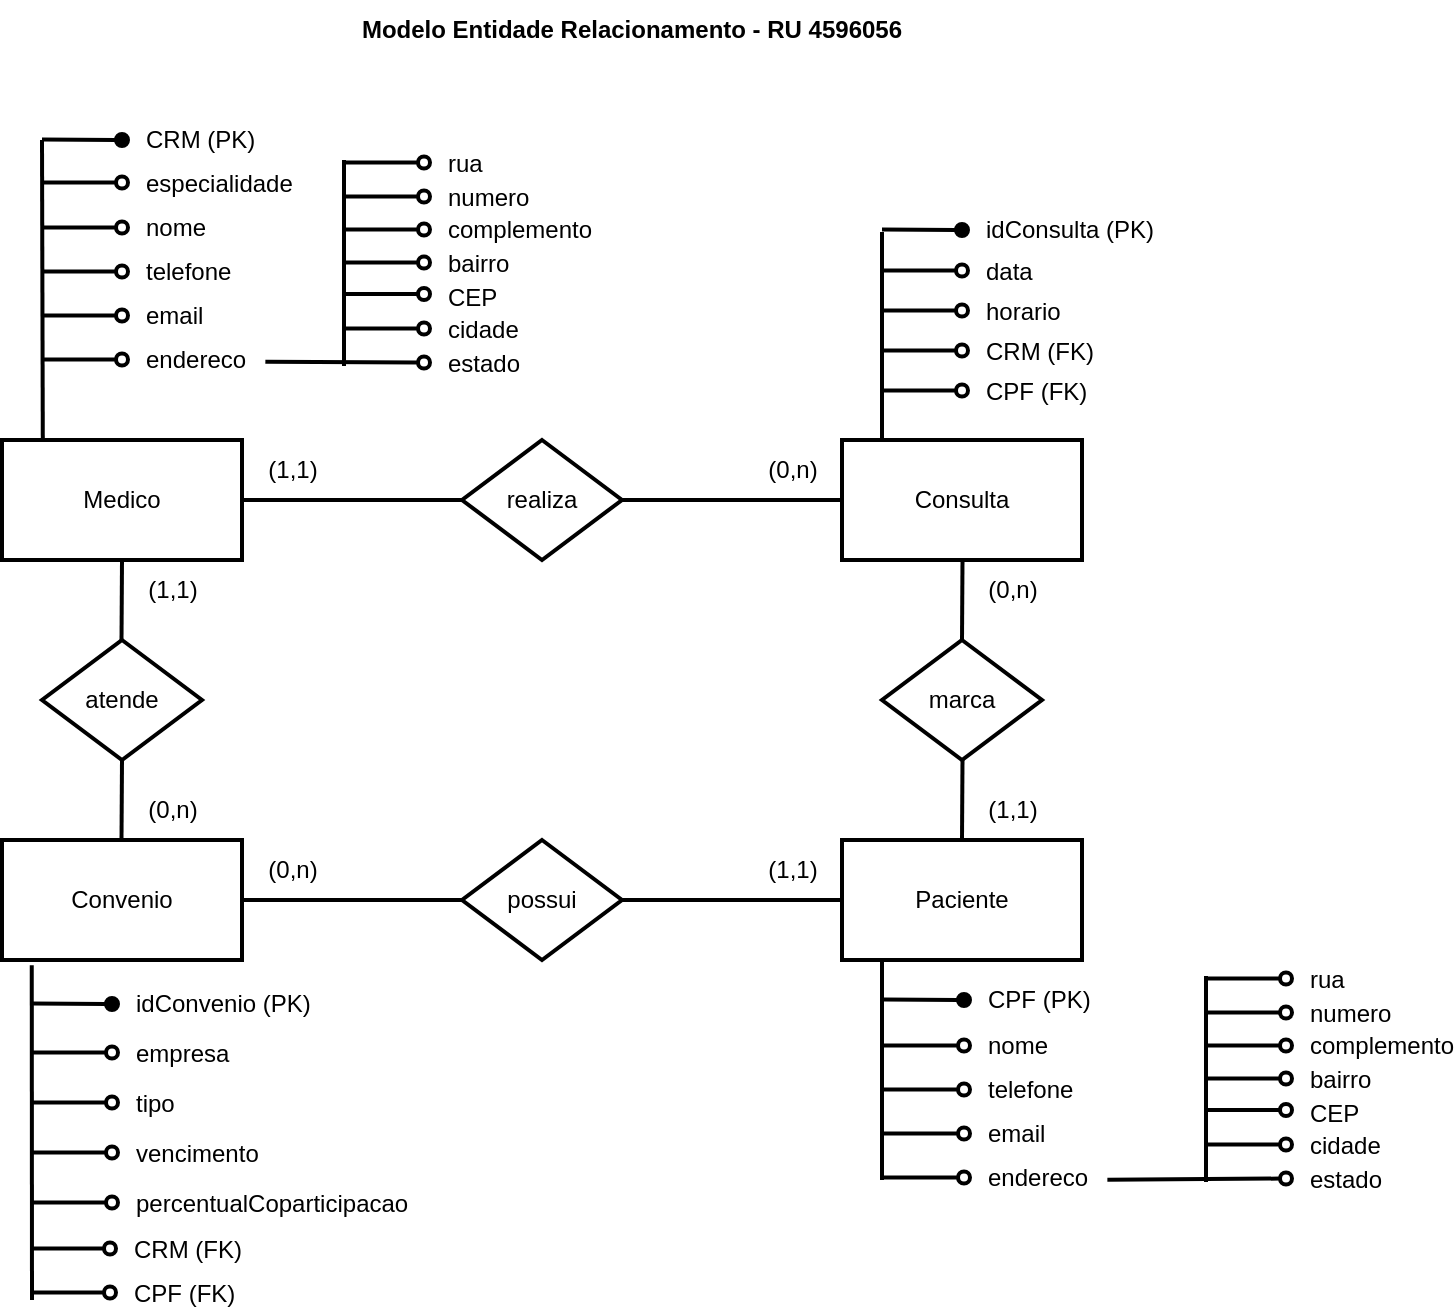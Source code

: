 <mxfile version="24.0.7" type="github">
  <diagram name="Page-1" id="jqye0dv2BXUtDn7iUmpK">
    <mxGraphModel dx="1195" dy="615" grid="1" gridSize="10" guides="1" tooltips="1" connect="1" arrows="1" fold="1" page="1" pageScale="1" pageWidth="827" pageHeight="1169" math="0" shadow="0">
      <root>
        <mxCell id="0" />
        <mxCell id="1" parent="0" />
        <mxCell id="FkrMbWCbvzzgS4ZGbUY--1" value="Medico" style="rounded=0;whiteSpace=wrap;html=1;strokeWidth=2;" vertex="1" parent="1">
          <mxGeometry x="70" y="220" width="120" height="60" as="geometry" />
        </mxCell>
        <mxCell id="FkrMbWCbvzzgS4ZGbUY--46" value="" style="group" vertex="1" connectable="0" parent="1">
          <mxGeometry x="221" y="73" width="130" height="117" as="geometry" />
        </mxCell>
        <mxCell id="FkrMbWCbvzzgS4ZGbUY--43" value="" style="endArrow=none;html=1;rounded=0;entryX=0;entryY=0;entryDx=0;entryDy=0;strokeWidth=2;" edge="1" parent="FkrMbWCbvzzgS4ZGbUY--46">
          <mxGeometry width="50" height="50" relative="1" as="geometry">
            <mxPoint x="20" y="110" as="sourcePoint" />
            <mxPoint x="20" y="7" as="targetPoint" />
          </mxGeometry>
        </mxCell>
        <mxCell id="FkrMbWCbvzzgS4ZGbUY--45" value="" style="group" vertex="1" connectable="0" parent="FkrMbWCbvzzgS4ZGbUY--46">
          <mxGeometry width="130" height="117" as="geometry" />
        </mxCell>
        <mxCell id="FkrMbWCbvzzgS4ZGbUY--34" value="" style="endArrow=none;html=1;rounded=0;startArrow=oval;startFill=0;strokeWidth=2;" edge="1" parent="FkrMbWCbvzzgS4ZGbUY--45">
          <mxGeometry width="50" height="50" relative="1" as="geometry">
            <mxPoint x="60" y="25.26" as="sourcePoint" />
            <mxPoint x="20" y="25.26" as="targetPoint" />
          </mxGeometry>
        </mxCell>
        <mxCell id="FkrMbWCbvzzgS4ZGbUY--35" value="" style="endArrow=none;html=1;rounded=0;startArrow=oval;startFill=0;strokeWidth=2;" edge="1" parent="FkrMbWCbvzzgS4ZGbUY--45">
          <mxGeometry width="50" height="50" relative="1" as="geometry">
            <mxPoint x="60" y="41.76" as="sourcePoint" />
            <mxPoint x="20" y="41.76" as="targetPoint" />
          </mxGeometry>
        </mxCell>
        <mxCell id="FkrMbWCbvzzgS4ZGbUY--36" value="" style="endArrow=none;html=1;rounded=0;startArrow=oval;startFill=0;strokeWidth=2;" edge="1" parent="FkrMbWCbvzzgS4ZGbUY--45">
          <mxGeometry width="50" height="50" relative="1" as="geometry">
            <mxPoint x="60" y="58.26" as="sourcePoint" />
            <mxPoint x="20" y="58.26" as="targetPoint" />
          </mxGeometry>
        </mxCell>
        <mxCell id="FkrMbWCbvzzgS4ZGbUY--37" value="" style="endArrow=none;html=1;rounded=0;startArrow=oval;startFill=0;strokeWidth=2;" edge="1" parent="FkrMbWCbvzzgS4ZGbUY--45">
          <mxGeometry width="50" height="50" relative="1" as="geometry">
            <mxPoint x="60" y="74" as="sourcePoint" />
            <mxPoint x="20" y="74" as="targetPoint" />
          </mxGeometry>
        </mxCell>
        <mxCell id="FkrMbWCbvzzgS4ZGbUY--38" value="" style="endArrow=none;html=1;rounded=0;startArrow=oval;startFill=0;strokeWidth=2;" edge="1" parent="FkrMbWCbvzzgS4ZGbUY--45">
          <mxGeometry width="50" height="50" relative="1" as="geometry">
            <mxPoint x="60" y="91.26" as="sourcePoint" />
            <mxPoint x="20" y="91.26" as="targetPoint" />
          </mxGeometry>
        </mxCell>
        <mxCell id="FkrMbWCbvzzgS4ZGbUY--39" value="" style="endArrow=none;html=1;rounded=0;startArrow=oval;startFill=0;strokeWidth=2;entryX=1.028;entryY=0.543;entryDx=0;entryDy=0;entryPerimeter=0;" edge="1" parent="FkrMbWCbvzzgS4ZGbUY--45" target="FkrMbWCbvzzgS4ZGbUY--16">
          <mxGeometry width="50" height="50" relative="1" as="geometry">
            <mxPoint x="60" y="108.26" as="sourcePoint" />
            <mxPoint y="108" as="targetPoint" />
          </mxGeometry>
        </mxCell>
        <mxCell id="FkrMbWCbvzzgS4ZGbUY--44" value="" style="group" vertex="1" connectable="0" parent="FkrMbWCbvzzgS4ZGbUY--45">
          <mxGeometry x="20" width="110" height="117" as="geometry" />
        </mxCell>
        <mxCell id="FkrMbWCbvzzgS4ZGbUY--18" value="numero" style="text;html=1;align=left;verticalAlign=middle;whiteSpace=wrap;rounded=0;flipV=0;" vertex="1" parent="FkrMbWCbvzzgS4ZGbUY--44">
          <mxGeometry x="50" y="17" width="60" height="17" as="geometry" />
        </mxCell>
        <mxCell id="FkrMbWCbvzzgS4ZGbUY--19" value="complemento" style="text;html=1;align=left;verticalAlign=middle;whiteSpace=wrap;rounded=0;flipV=0;" vertex="1" parent="FkrMbWCbvzzgS4ZGbUY--44">
          <mxGeometry x="50" y="33" width="60" height="17" as="geometry" />
        </mxCell>
        <mxCell id="FkrMbWCbvzzgS4ZGbUY--20" value="bairro" style="text;html=1;align=left;verticalAlign=middle;whiteSpace=wrap;rounded=0;flipV=0;" vertex="1" parent="FkrMbWCbvzzgS4ZGbUY--44">
          <mxGeometry x="50" y="50" width="60" height="17" as="geometry" />
        </mxCell>
        <mxCell id="FkrMbWCbvzzgS4ZGbUY--21" value="CEP" style="text;html=1;align=left;verticalAlign=middle;whiteSpace=wrap;rounded=0;flipV=0;" vertex="1" parent="FkrMbWCbvzzgS4ZGbUY--44">
          <mxGeometry x="50" y="67" width="60" height="17" as="geometry" />
        </mxCell>
        <mxCell id="FkrMbWCbvzzgS4ZGbUY--22" value="cidade" style="text;html=1;align=left;verticalAlign=middle;whiteSpace=wrap;rounded=0;flipV=0;" vertex="1" parent="FkrMbWCbvzzgS4ZGbUY--44">
          <mxGeometry x="50" y="83" width="60" height="17" as="geometry" />
        </mxCell>
        <mxCell id="FkrMbWCbvzzgS4ZGbUY--23" value="estado" style="text;html=1;align=left;verticalAlign=middle;whiteSpace=wrap;rounded=0;flipV=0;" vertex="1" parent="FkrMbWCbvzzgS4ZGbUY--44">
          <mxGeometry x="50" y="100" width="60" height="17" as="geometry" />
        </mxCell>
        <mxCell id="FkrMbWCbvzzgS4ZGbUY--27" value="rua" style="text;html=1;align=left;verticalAlign=middle;whiteSpace=wrap;rounded=0;flipV=0;" vertex="1" parent="FkrMbWCbvzzgS4ZGbUY--44">
          <mxGeometry x="50" width="60" height="17" as="geometry" />
        </mxCell>
        <mxCell id="FkrMbWCbvzzgS4ZGbUY--33" value="" style="endArrow=none;html=1;rounded=0;startArrow=oval;startFill=0;strokeWidth=2;" edge="1" parent="FkrMbWCbvzzgS4ZGbUY--44">
          <mxGeometry width="50" height="50" relative="1" as="geometry">
            <mxPoint x="40" y="8.26" as="sourcePoint" />
            <mxPoint y="8.26" as="targetPoint" />
          </mxGeometry>
        </mxCell>
        <mxCell id="FkrMbWCbvzzgS4ZGbUY--49" value="realiza" style="rhombus;whiteSpace=wrap;html=1;strokeWidth=2;" vertex="1" parent="1">
          <mxGeometry x="300" y="220" width="80" height="60" as="geometry" />
        </mxCell>
        <mxCell id="FkrMbWCbvzzgS4ZGbUY--50" value="marca" style="rhombus;whiteSpace=wrap;html=1;strokeWidth=2;" vertex="1" parent="1">
          <mxGeometry x="510" y="320" width="80" height="60" as="geometry" />
        </mxCell>
        <mxCell id="FkrMbWCbvzzgS4ZGbUY--51" value="possui" style="rhombus;whiteSpace=wrap;html=1;strokeWidth=2;" vertex="1" parent="1">
          <mxGeometry x="300" y="420" width="80" height="60" as="geometry" />
        </mxCell>
        <mxCell id="FkrMbWCbvzzgS4ZGbUY--105" value="" style="group" vertex="1" connectable="0" parent="1">
          <mxGeometry x="490" y="420" width="292" height="179" as="geometry" />
        </mxCell>
        <mxCell id="FkrMbWCbvzzgS4ZGbUY--3" value="Paciente" style="rounded=0;whiteSpace=wrap;html=1;strokeWidth=2;" vertex="1" parent="FkrMbWCbvzzgS4ZGbUY--105">
          <mxGeometry width="120" height="60" as="geometry" />
        </mxCell>
        <mxCell id="FkrMbWCbvzzgS4ZGbUY--59" value="" style="group" vertex="1" connectable="0" parent="FkrMbWCbvzzgS4ZGbUY--105">
          <mxGeometry x="162" y="61" width="130" height="117" as="geometry" />
        </mxCell>
        <mxCell id="FkrMbWCbvzzgS4ZGbUY--60" value="" style="endArrow=none;html=1;rounded=0;entryX=0;entryY=0;entryDx=0;entryDy=0;strokeWidth=2;" edge="1" parent="FkrMbWCbvzzgS4ZGbUY--59">
          <mxGeometry width="50" height="50" relative="1" as="geometry">
            <mxPoint x="20" y="110" as="sourcePoint" />
            <mxPoint x="20" y="7" as="targetPoint" />
          </mxGeometry>
        </mxCell>
        <mxCell id="FkrMbWCbvzzgS4ZGbUY--61" value="" style="group" vertex="1" connectable="0" parent="FkrMbWCbvzzgS4ZGbUY--59">
          <mxGeometry width="130" height="117" as="geometry" />
        </mxCell>
        <mxCell id="FkrMbWCbvzzgS4ZGbUY--62" value="" style="endArrow=none;html=1;rounded=0;startArrow=oval;startFill=0;strokeWidth=2;" edge="1" parent="FkrMbWCbvzzgS4ZGbUY--61">
          <mxGeometry width="50" height="50" relative="1" as="geometry">
            <mxPoint x="60" y="25.26" as="sourcePoint" />
            <mxPoint x="20" y="25.26" as="targetPoint" />
          </mxGeometry>
        </mxCell>
        <mxCell id="FkrMbWCbvzzgS4ZGbUY--63" value="" style="endArrow=none;html=1;rounded=0;startArrow=oval;startFill=0;strokeWidth=2;" edge="1" parent="FkrMbWCbvzzgS4ZGbUY--61">
          <mxGeometry width="50" height="50" relative="1" as="geometry">
            <mxPoint x="60" y="41.76" as="sourcePoint" />
            <mxPoint x="20" y="41.76" as="targetPoint" />
          </mxGeometry>
        </mxCell>
        <mxCell id="FkrMbWCbvzzgS4ZGbUY--64" value="" style="endArrow=none;html=1;rounded=0;startArrow=oval;startFill=0;strokeWidth=2;" edge="1" parent="FkrMbWCbvzzgS4ZGbUY--61">
          <mxGeometry width="50" height="50" relative="1" as="geometry">
            <mxPoint x="60" y="58.26" as="sourcePoint" />
            <mxPoint x="20" y="58.26" as="targetPoint" />
          </mxGeometry>
        </mxCell>
        <mxCell id="FkrMbWCbvzzgS4ZGbUY--65" value="" style="endArrow=none;html=1;rounded=0;startArrow=oval;startFill=0;strokeWidth=2;" edge="1" parent="FkrMbWCbvzzgS4ZGbUY--61">
          <mxGeometry width="50" height="50" relative="1" as="geometry">
            <mxPoint x="60" y="74" as="sourcePoint" />
            <mxPoint x="20" y="74" as="targetPoint" />
          </mxGeometry>
        </mxCell>
        <mxCell id="FkrMbWCbvzzgS4ZGbUY--66" value="" style="endArrow=none;html=1;rounded=0;startArrow=oval;startFill=0;strokeWidth=2;" edge="1" parent="FkrMbWCbvzzgS4ZGbUY--61">
          <mxGeometry width="50" height="50" relative="1" as="geometry">
            <mxPoint x="60" y="91.26" as="sourcePoint" />
            <mxPoint x="20" y="91.26" as="targetPoint" />
          </mxGeometry>
        </mxCell>
        <mxCell id="FkrMbWCbvzzgS4ZGbUY--67" value="" style="endArrow=none;html=1;rounded=0;startArrow=oval;startFill=0;strokeWidth=2;entryX=1.028;entryY=0.543;entryDx=0;entryDy=0;entryPerimeter=0;" edge="1" parent="FkrMbWCbvzzgS4ZGbUY--61" target="FkrMbWCbvzzgS4ZGbUY--77">
          <mxGeometry width="50" height="50" relative="1" as="geometry">
            <mxPoint x="60" y="108.26" as="sourcePoint" />
            <mxPoint y="108" as="targetPoint" />
          </mxGeometry>
        </mxCell>
        <mxCell id="FkrMbWCbvzzgS4ZGbUY--68" value="" style="group" vertex="1" connectable="0" parent="FkrMbWCbvzzgS4ZGbUY--61">
          <mxGeometry x="20" width="110" height="117" as="geometry" />
        </mxCell>
        <mxCell id="FkrMbWCbvzzgS4ZGbUY--69" value="numero" style="text;html=1;align=left;verticalAlign=middle;whiteSpace=wrap;rounded=0;flipV=0;" vertex="1" parent="FkrMbWCbvzzgS4ZGbUY--68">
          <mxGeometry x="50" y="17" width="60" height="17" as="geometry" />
        </mxCell>
        <mxCell id="FkrMbWCbvzzgS4ZGbUY--70" value="complemento" style="text;html=1;align=left;verticalAlign=middle;whiteSpace=wrap;rounded=0;flipV=0;" vertex="1" parent="FkrMbWCbvzzgS4ZGbUY--68">
          <mxGeometry x="50" y="33" width="60" height="17" as="geometry" />
        </mxCell>
        <mxCell id="FkrMbWCbvzzgS4ZGbUY--71" value="bairro" style="text;html=1;align=left;verticalAlign=middle;whiteSpace=wrap;rounded=0;flipV=0;" vertex="1" parent="FkrMbWCbvzzgS4ZGbUY--68">
          <mxGeometry x="50" y="50" width="60" height="17" as="geometry" />
        </mxCell>
        <mxCell id="FkrMbWCbvzzgS4ZGbUY--72" value="CEP" style="text;html=1;align=left;verticalAlign=middle;whiteSpace=wrap;rounded=0;flipV=0;" vertex="1" parent="FkrMbWCbvzzgS4ZGbUY--68">
          <mxGeometry x="50" y="67" width="60" height="17" as="geometry" />
        </mxCell>
        <mxCell id="FkrMbWCbvzzgS4ZGbUY--73" value="cidade" style="text;html=1;align=left;verticalAlign=middle;whiteSpace=wrap;rounded=0;flipV=0;" vertex="1" parent="FkrMbWCbvzzgS4ZGbUY--68">
          <mxGeometry x="50" y="83" width="60" height="17" as="geometry" />
        </mxCell>
        <mxCell id="FkrMbWCbvzzgS4ZGbUY--74" value="estado" style="text;html=1;align=left;verticalAlign=middle;whiteSpace=wrap;rounded=0;flipV=0;" vertex="1" parent="FkrMbWCbvzzgS4ZGbUY--68">
          <mxGeometry x="50" y="100" width="60" height="17" as="geometry" />
        </mxCell>
        <mxCell id="FkrMbWCbvzzgS4ZGbUY--75" value="rua" style="text;html=1;align=left;verticalAlign=middle;whiteSpace=wrap;rounded=0;flipV=0;" vertex="1" parent="FkrMbWCbvzzgS4ZGbUY--68">
          <mxGeometry x="50" width="60" height="17" as="geometry" />
        </mxCell>
        <mxCell id="FkrMbWCbvzzgS4ZGbUY--76" value="" style="endArrow=none;html=1;rounded=0;startArrow=oval;startFill=0;strokeWidth=2;" edge="1" parent="FkrMbWCbvzzgS4ZGbUY--68">
          <mxGeometry width="50" height="50" relative="1" as="geometry">
            <mxPoint x="40" y="8.26" as="sourcePoint" />
            <mxPoint y="8.26" as="targetPoint" />
          </mxGeometry>
        </mxCell>
        <mxCell id="FkrMbWCbvzzgS4ZGbUY--103" value="" style="group" vertex="1" connectable="0" parent="FkrMbWCbvzzgS4ZGbUY--105">
          <mxGeometry x="20" y="60" width="111" height="119" as="geometry" />
        </mxCell>
        <mxCell id="FkrMbWCbvzzgS4ZGbUY--77" value="endereco" style="text;html=1;align=left;verticalAlign=middle;whiteSpace=wrap;rounded=0;" vertex="1" parent="FkrMbWCbvzzgS4ZGbUY--103">
          <mxGeometry x="51" y="99" width="60" height="20" as="geometry" />
        </mxCell>
        <mxCell id="FkrMbWCbvzzgS4ZGbUY--78" value="" style="endArrow=none;html=1;rounded=0;startArrow=oval;startFill=0;strokeWidth=2;" edge="1" parent="FkrMbWCbvzzgS4ZGbUY--103">
          <mxGeometry width="50" height="50" relative="1" as="geometry">
            <mxPoint x="41" y="108.76" as="sourcePoint" />
            <mxPoint x="1" y="108.76" as="targetPoint" />
          </mxGeometry>
        </mxCell>
        <mxCell id="FkrMbWCbvzzgS4ZGbUY--79" value="" style="endArrow=none;html=1;rounded=0;startArrow=oval;startFill=0;strokeWidth=2;" edge="1" parent="FkrMbWCbvzzgS4ZGbUY--103">
          <mxGeometry width="50" height="50" relative="1" as="geometry">
            <mxPoint x="41" y="86.76" as="sourcePoint" />
            <mxPoint x="1" y="86.76" as="targetPoint" />
          </mxGeometry>
        </mxCell>
        <mxCell id="FkrMbWCbvzzgS4ZGbUY--80" value="email" style="text;html=1;align=left;verticalAlign=middle;whiteSpace=wrap;rounded=0;" vertex="1" parent="FkrMbWCbvzzgS4ZGbUY--103">
          <mxGeometry x="51" y="77" width="60" height="20" as="geometry" />
        </mxCell>
        <mxCell id="FkrMbWCbvzzgS4ZGbUY--81" value="telefone" style="text;html=1;align=left;verticalAlign=middle;whiteSpace=wrap;rounded=0;" vertex="1" parent="FkrMbWCbvzzgS4ZGbUY--103">
          <mxGeometry x="51" y="55" width="60" height="20" as="geometry" />
        </mxCell>
        <mxCell id="FkrMbWCbvzzgS4ZGbUY--82" value="" style="endArrow=none;html=1;rounded=0;startArrow=oval;startFill=0;strokeWidth=2;" edge="1" parent="FkrMbWCbvzzgS4ZGbUY--103">
          <mxGeometry width="50" height="50" relative="1" as="geometry">
            <mxPoint x="41" y="64.76" as="sourcePoint" />
            <mxPoint x="1" y="64.76" as="targetPoint" />
          </mxGeometry>
        </mxCell>
        <mxCell id="FkrMbWCbvzzgS4ZGbUY--83" value="" style="endArrow=none;html=1;rounded=0;startArrow=oval;startFill=0;strokeWidth=2;" edge="1" parent="FkrMbWCbvzzgS4ZGbUY--103">
          <mxGeometry width="50" height="50" relative="1" as="geometry">
            <mxPoint x="41" y="42.76" as="sourcePoint" />
            <mxPoint x="1" y="42.76" as="targetPoint" />
          </mxGeometry>
        </mxCell>
        <mxCell id="FkrMbWCbvzzgS4ZGbUY--84" value="nome" style="text;html=1;align=left;verticalAlign=middle;whiteSpace=wrap;rounded=0;" vertex="1" parent="FkrMbWCbvzzgS4ZGbUY--103">
          <mxGeometry x="51" y="33" width="60" height="20" as="geometry" />
        </mxCell>
        <mxCell id="FkrMbWCbvzzgS4ZGbUY--86" value="" style="endArrow=none;html=1;rounded=0;startArrow=oval;startFill=1;strokeWidth=2;" edge="1" parent="FkrMbWCbvzzgS4ZGbUY--103">
          <mxGeometry width="50" height="50" relative="1" as="geometry">
            <mxPoint x="41" y="20" as="sourcePoint" />
            <mxPoint x="1" y="19.76" as="targetPoint" />
          </mxGeometry>
        </mxCell>
        <mxCell id="FkrMbWCbvzzgS4ZGbUY--87" value="CPF&amp;nbsp;(PK)" style="text;html=1;align=left;verticalAlign=middle;whiteSpace=wrap;rounded=0;" vertex="1" parent="FkrMbWCbvzzgS4ZGbUY--103">
          <mxGeometry x="51" y="10" width="60" height="20" as="geometry" />
        </mxCell>
        <mxCell id="FkrMbWCbvzzgS4ZGbUY--89" value="" style="endArrow=none;html=1;rounded=0;strokeWidth=2;" edge="1" parent="FkrMbWCbvzzgS4ZGbUY--103">
          <mxGeometry width="50" height="50" relative="1" as="geometry">
            <mxPoint y="110" as="sourcePoint" />
            <mxPoint as="targetPoint" />
          </mxGeometry>
        </mxCell>
        <mxCell id="FkrMbWCbvzzgS4ZGbUY--123" value="" style="group" vertex="1" connectable="0" parent="1">
          <mxGeometry x="490" y="149" width="170" height="131" as="geometry" />
        </mxCell>
        <mxCell id="FkrMbWCbvzzgS4ZGbUY--2" value="Consulta" style="rounded=0;whiteSpace=wrap;html=1;strokeWidth=2;" vertex="1" parent="FkrMbWCbvzzgS4ZGbUY--123">
          <mxGeometry y="71" width="120" height="60" as="geometry" />
        </mxCell>
        <mxCell id="FkrMbWCbvzzgS4ZGbUY--122" value="" style="group" vertex="1" connectable="0" parent="FkrMbWCbvzzgS4ZGbUY--123">
          <mxGeometry x="20" y="-44" width="150" height="70" as="geometry" />
        </mxCell>
        <mxCell id="FkrMbWCbvzzgS4ZGbUY--58" value="" style="endArrow=none;html=1;rounded=0;strokeWidth=2;" edge="1" parent="FkrMbWCbvzzgS4ZGbUY--122">
          <mxGeometry width="50" height="50" relative="1" as="geometry">
            <mxPoint y="115" as="sourcePoint" />
            <mxPoint y="11" as="targetPoint" />
          </mxGeometry>
        </mxCell>
        <mxCell id="FkrMbWCbvzzgS4ZGbUY--121" value="" style="group" vertex="1" connectable="0" parent="FkrMbWCbvzzgS4ZGbUY--122">
          <mxGeometry width="150" height="61" as="geometry" />
        </mxCell>
        <mxCell id="FkrMbWCbvzzgS4ZGbUY--118" value="" style="group" vertex="1" connectable="0" parent="FkrMbWCbvzzgS4ZGbUY--121">
          <mxGeometry y="41" width="110" height="20" as="geometry" />
        </mxCell>
        <mxCell id="FkrMbWCbvzzgS4ZGbUY--56" value="horario" style="text;html=1;align=left;verticalAlign=middle;whiteSpace=wrap;rounded=0;" vertex="1" parent="FkrMbWCbvzzgS4ZGbUY--118">
          <mxGeometry x="50" width="60" height="20" as="geometry" />
        </mxCell>
        <mxCell id="FkrMbWCbvzzgS4ZGbUY--57" value="" style="endArrow=none;html=1;rounded=0;startArrow=oval;startFill=0;strokeWidth=2;" edge="1" parent="FkrMbWCbvzzgS4ZGbUY--118">
          <mxGeometry width="50" height="50" relative="1" as="geometry">
            <mxPoint x="40" y="9.26" as="sourcePoint" />
            <mxPoint y="9.26" as="targetPoint" />
          </mxGeometry>
        </mxCell>
        <mxCell id="FkrMbWCbvzzgS4ZGbUY--119" value="" style="group" vertex="1" connectable="0" parent="FkrMbWCbvzzgS4ZGbUY--121">
          <mxGeometry y="21" width="110" height="20" as="geometry" />
        </mxCell>
        <mxCell id="FkrMbWCbvzzgS4ZGbUY--54" value="" style="endArrow=none;html=1;rounded=0;startArrow=oval;startFill=0;strokeWidth=2;" edge="1" parent="FkrMbWCbvzzgS4ZGbUY--119">
          <mxGeometry width="50" height="50" relative="1" as="geometry">
            <mxPoint x="40" y="9.26" as="sourcePoint" />
            <mxPoint y="9.26" as="targetPoint" />
          </mxGeometry>
        </mxCell>
        <mxCell id="FkrMbWCbvzzgS4ZGbUY--55" value="data" style="text;html=1;align=left;verticalAlign=middle;whiteSpace=wrap;rounded=0;" vertex="1" parent="FkrMbWCbvzzgS4ZGbUY--119">
          <mxGeometry x="50" width="60" height="20" as="geometry" />
        </mxCell>
        <mxCell id="FkrMbWCbvzzgS4ZGbUY--120" value="" style="group" vertex="1" connectable="0" parent="FkrMbWCbvzzgS4ZGbUY--121">
          <mxGeometry width="150" height="20" as="geometry" />
        </mxCell>
        <mxCell id="FkrMbWCbvzzgS4ZGbUY--52" value="idConsulta (PK)" style="text;html=1;align=left;verticalAlign=middle;whiteSpace=wrap;rounded=0;" vertex="1" parent="FkrMbWCbvzzgS4ZGbUY--120">
          <mxGeometry x="50" width="100" height="20" as="geometry" />
        </mxCell>
        <mxCell id="FkrMbWCbvzzgS4ZGbUY--53" value="" style="endArrow=none;html=1;rounded=0;startArrow=oval;startFill=1;strokeWidth=2;" edge="1" parent="FkrMbWCbvzzgS4ZGbUY--120">
          <mxGeometry width="50" height="50" relative="1" as="geometry">
            <mxPoint x="40" y="10" as="sourcePoint" />
            <mxPoint y="9.76" as="targetPoint" />
          </mxGeometry>
        </mxCell>
        <mxCell id="FkrMbWCbvzzgS4ZGbUY--146" value="" style="group" vertex="1" connectable="0" parent="FkrMbWCbvzzgS4ZGbUY--121">
          <mxGeometry y="61" width="110" height="20" as="geometry" />
        </mxCell>
        <mxCell id="FkrMbWCbvzzgS4ZGbUY--147" value="CRM (FK)" style="text;html=1;align=left;verticalAlign=middle;whiteSpace=wrap;rounded=0;" vertex="1" parent="FkrMbWCbvzzgS4ZGbUY--146">
          <mxGeometry x="50" width="60" height="20" as="geometry" />
        </mxCell>
        <mxCell id="FkrMbWCbvzzgS4ZGbUY--148" value="" style="endArrow=none;html=1;rounded=0;startArrow=oval;startFill=0;strokeWidth=2;" edge="1" parent="FkrMbWCbvzzgS4ZGbUY--146">
          <mxGeometry width="50" height="50" relative="1" as="geometry">
            <mxPoint x="40" y="9.26" as="sourcePoint" />
            <mxPoint y="9.26" as="targetPoint" />
          </mxGeometry>
        </mxCell>
        <mxCell id="FkrMbWCbvzzgS4ZGbUY--149" value="" style="group" vertex="1" connectable="0" parent="FkrMbWCbvzzgS4ZGbUY--121">
          <mxGeometry y="81" width="110" height="20" as="geometry" />
        </mxCell>
        <mxCell id="FkrMbWCbvzzgS4ZGbUY--150" value="CPF (FK)" style="text;html=1;align=left;verticalAlign=middle;whiteSpace=wrap;rounded=0;" vertex="1" parent="FkrMbWCbvzzgS4ZGbUY--149">
          <mxGeometry x="50" width="60" height="20" as="geometry" />
        </mxCell>
        <mxCell id="FkrMbWCbvzzgS4ZGbUY--151" value="" style="endArrow=none;html=1;rounded=0;startArrow=oval;startFill=0;strokeWidth=2;" edge="1" parent="FkrMbWCbvzzgS4ZGbUY--149">
          <mxGeometry width="50" height="50" relative="1" as="geometry">
            <mxPoint x="40" y="9.26" as="sourcePoint" />
            <mxPoint y="9.26" as="targetPoint" />
          </mxGeometry>
        </mxCell>
        <mxCell id="FkrMbWCbvzzgS4ZGbUY--124" value="" style="group" vertex="1" connectable="0" parent="1">
          <mxGeometry x="90" y="60" width="150" height="150" as="geometry" />
        </mxCell>
        <mxCell id="FkrMbWCbvzzgS4ZGbUY--41" value="" style="endArrow=none;html=1;rounded=0;strokeWidth=2;exitX=0.17;exitY=-0.017;exitDx=0;exitDy=0;exitPerimeter=0;" edge="1" parent="FkrMbWCbvzzgS4ZGbUY--124" source="FkrMbWCbvzzgS4ZGbUY--1">
          <mxGeometry width="50" height="50" relative="1" as="geometry">
            <mxPoint x="-1" y="130" as="sourcePoint" />
            <mxPoint y="10" as="targetPoint" />
          </mxGeometry>
        </mxCell>
        <mxCell id="FkrMbWCbvzzgS4ZGbUY--112" value="" style="group" vertex="1" connectable="0" parent="FkrMbWCbvzzgS4ZGbUY--124">
          <mxGeometry y="110" width="110" height="20" as="geometry" />
        </mxCell>
        <mxCell id="FkrMbWCbvzzgS4ZGbUY--16" value="endereco" style="text;html=1;align=left;verticalAlign=middle;whiteSpace=wrap;rounded=0;" vertex="1" parent="FkrMbWCbvzzgS4ZGbUY--112">
          <mxGeometry x="50" width="60" height="20" as="geometry" />
        </mxCell>
        <mxCell id="FkrMbWCbvzzgS4ZGbUY--32" value="" style="endArrow=none;html=1;rounded=0;startArrow=oval;startFill=0;strokeWidth=2;" edge="1" parent="FkrMbWCbvzzgS4ZGbUY--112">
          <mxGeometry width="50" height="50" relative="1" as="geometry">
            <mxPoint x="40" y="9.76" as="sourcePoint" />
            <mxPoint y="9.76" as="targetPoint" />
          </mxGeometry>
        </mxCell>
        <mxCell id="FkrMbWCbvzzgS4ZGbUY--113" value="" style="group" vertex="1" connectable="0" parent="FkrMbWCbvzzgS4ZGbUY--124">
          <mxGeometry y="88" width="110" height="20" as="geometry" />
        </mxCell>
        <mxCell id="FkrMbWCbvzzgS4ZGbUY--15" value="email" style="text;html=1;align=left;verticalAlign=middle;whiteSpace=wrap;rounded=0;" vertex="1" parent="FkrMbWCbvzzgS4ZGbUY--113">
          <mxGeometry x="50" width="60" height="20" as="geometry" />
        </mxCell>
        <mxCell id="FkrMbWCbvzzgS4ZGbUY--31" value="" style="endArrow=none;html=1;rounded=0;startArrow=oval;startFill=0;strokeWidth=2;" edge="1" parent="FkrMbWCbvzzgS4ZGbUY--113">
          <mxGeometry width="50" height="50" relative="1" as="geometry">
            <mxPoint x="40" y="9.76" as="sourcePoint" />
            <mxPoint y="9.76" as="targetPoint" />
          </mxGeometry>
        </mxCell>
        <mxCell id="FkrMbWCbvzzgS4ZGbUY--114" value="" style="group" vertex="1" connectable="0" parent="FkrMbWCbvzzgS4ZGbUY--124">
          <mxGeometry y="66" width="110" height="20" as="geometry" />
        </mxCell>
        <mxCell id="FkrMbWCbvzzgS4ZGbUY--14" value="telefone" style="text;html=1;align=left;verticalAlign=middle;whiteSpace=wrap;rounded=0;" vertex="1" parent="FkrMbWCbvzzgS4ZGbUY--114">
          <mxGeometry x="50" width="60" height="20" as="geometry" />
        </mxCell>
        <mxCell id="FkrMbWCbvzzgS4ZGbUY--30" value="" style="endArrow=none;html=1;rounded=0;startArrow=oval;startFill=0;strokeWidth=2;" edge="1" parent="FkrMbWCbvzzgS4ZGbUY--114">
          <mxGeometry width="50" height="50" relative="1" as="geometry">
            <mxPoint x="40" y="9.76" as="sourcePoint" />
            <mxPoint y="9.76" as="targetPoint" />
          </mxGeometry>
        </mxCell>
        <mxCell id="FkrMbWCbvzzgS4ZGbUY--115" value="" style="group" vertex="1" connectable="0" parent="FkrMbWCbvzzgS4ZGbUY--124">
          <mxGeometry y="44" width="110" height="20" as="geometry" />
        </mxCell>
        <mxCell id="FkrMbWCbvzzgS4ZGbUY--12" value="nome" style="text;html=1;align=left;verticalAlign=middle;whiteSpace=wrap;rounded=0;" vertex="1" parent="FkrMbWCbvzzgS4ZGbUY--115">
          <mxGeometry x="50" width="60" height="20" as="geometry" />
        </mxCell>
        <mxCell id="FkrMbWCbvzzgS4ZGbUY--29" value="" style="endArrow=none;html=1;rounded=0;startArrow=oval;startFill=0;strokeWidth=2;" edge="1" parent="FkrMbWCbvzzgS4ZGbUY--115">
          <mxGeometry width="50" height="50" relative="1" as="geometry">
            <mxPoint x="40" y="9.76" as="sourcePoint" />
            <mxPoint y="9.76" as="targetPoint" />
          </mxGeometry>
        </mxCell>
        <mxCell id="FkrMbWCbvzzgS4ZGbUY--116" value="" style="group" vertex="1" connectable="0" parent="FkrMbWCbvzzgS4ZGbUY--124">
          <mxGeometry y="22" width="110" height="20" as="geometry" />
        </mxCell>
        <mxCell id="FkrMbWCbvzzgS4ZGbUY--11" value="especialidade" style="text;html=1;align=left;verticalAlign=middle;whiteSpace=wrap;rounded=0;" vertex="1" parent="FkrMbWCbvzzgS4ZGbUY--116">
          <mxGeometry x="50" width="60" height="20" as="geometry" />
        </mxCell>
        <mxCell id="FkrMbWCbvzzgS4ZGbUY--28" value="" style="endArrow=none;html=1;rounded=0;startArrow=oval;startFill=0;strokeWidth=2;" edge="1" parent="FkrMbWCbvzzgS4ZGbUY--116">
          <mxGeometry width="50" height="50" relative="1" as="geometry">
            <mxPoint x="40" y="9.26" as="sourcePoint" />
            <mxPoint y="9.26" as="targetPoint" />
          </mxGeometry>
        </mxCell>
        <mxCell id="FkrMbWCbvzzgS4ZGbUY--117" value="" style="group" vertex="1" connectable="0" parent="FkrMbWCbvzzgS4ZGbUY--124">
          <mxGeometry width="110" height="20" as="geometry" />
        </mxCell>
        <mxCell id="FkrMbWCbvzzgS4ZGbUY--8" value="CRM (PK)" style="text;html=1;align=left;verticalAlign=middle;whiteSpace=wrap;rounded=0;" vertex="1" parent="FkrMbWCbvzzgS4ZGbUY--117">
          <mxGeometry x="50" width="60" height="20" as="geometry" />
        </mxCell>
        <mxCell id="FkrMbWCbvzzgS4ZGbUY--9" value="" style="endArrow=none;html=1;rounded=0;startArrow=oval;startFill=1;strokeWidth=2;" edge="1" parent="FkrMbWCbvzzgS4ZGbUY--117">
          <mxGeometry width="50" height="50" relative="1" as="geometry">
            <mxPoint x="40" y="10" as="sourcePoint" />
            <mxPoint y="9.76" as="targetPoint" />
          </mxGeometry>
        </mxCell>
        <mxCell id="FkrMbWCbvzzgS4ZGbUY--127" value="" style="group" vertex="1" connectable="0" parent="1">
          <mxGeometry x="70" y="420" width="165" height="192" as="geometry" />
        </mxCell>
        <mxCell id="FkrMbWCbvzzgS4ZGbUY--5" value="Convenio" style="rounded=0;whiteSpace=wrap;html=1;strokeWidth=2;" vertex="1" parent="FkrMbWCbvzzgS4ZGbUY--127">
          <mxGeometry width="120" height="60" as="geometry" />
        </mxCell>
        <mxCell id="FkrMbWCbvzzgS4ZGbUY--125" value="" style="group" vertex="1" connectable="0" parent="FkrMbWCbvzzgS4ZGbUY--127">
          <mxGeometry x="15" y="72" width="150" height="120" as="geometry" />
        </mxCell>
        <mxCell id="FkrMbWCbvzzgS4ZGbUY--92" value="" style="endArrow=none;html=1;rounded=0;strokeWidth=2;entryX=0.124;entryY=1.043;entryDx=0;entryDy=0;entryPerimeter=0;" edge="1" parent="FkrMbWCbvzzgS4ZGbUY--125" target="FkrMbWCbvzzgS4ZGbUY--5">
          <mxGeometry width="50" height="50" relative="1" as="geometry">
            <mxPoint y="158" as="sourcePoint" />
            <mxPoint x="1" y="11" as="targetPoint" />
          </mxGeometry>
        </mxCell>
        <mxCell id="FkrMbWCbvzzgS4ZGbUY--106" value="" style="group" vertex="1" connectable="0" parent="FkrMbWCbvzzgS4ZGbUY--125">
          <mxGeometry width="150" height="20" as="geometry" />
        </mxCell>
        <mxCell id="FkrMbWCbvzzgS4ZGbUY--90" value="" style="endArrow=none;html=1;rounded=0;startArrow=oval;startFill=1;strokeWidth=2;" edge="1" parent="FkrMbWCbvzzgS4ZGbUY--106">
          <mxGeometry width="50" height="50" relative="1" as="geometry">
            <mxPoint x="40" y="10" as="sourcePoint" />
            <mxPoint y="9.76" as="targetPoint" />
          </mxGeometry>
        </mxCell>
        <mxCell id="FkrMbWCbvzzgS4ZGbUY--91" value="idConvenio (PK)" style="text;html=1;align=left;verticalAlign=middle;whiteSpace=wrap;rounded=0;" vertex="1" parent="FkrMbWCbvzzgS4ZGbUY--106">
          <mxGeometry x="50" width="100" height="20" as="geometry" />
        </mxCell>
        <mxCell id="FkrMbWCbvzzgS4ZGbUY--107" value="" style="group" vertex="1" connectable="0" parent="FkrMbWCbvzzgS4ZGbUY--125">
          <mxGeometry y="25" width="110" height="20" as="geometry" />
        </mxCell>
        <mxCell id="FkrMbWCbvzzgS4ZGbUY--93" value="empresa" style="text;html=1;align=left;verticalAlign=middle;whiteSpace=wrap;rounded=0;" vertex="1" parent="FkrMbWCbvzzgS4ZGbUY--107">
          <mxGeometry x="50" width="60" height="20" as="geometry" />
        </mxCell>
        <mxCell id="FkrMbWCbvzzgS4ZGbUY--94" value="" style="endArrow=none;html=1;rounded=0;startArrow=oval;startFill=0;strokeWidth=2;" edge="1" parent="FkrMbWCbvzzgS4ZGbUY--107">
          <mxGeometry width="50" height="50" relative="1" as="geometry">
            <mxPoint x="40" y="9.26" as="sourcePoint" />
            <mxPoint y="9.26" as="targetPoint" />
          </mxGeometry>
        </mxCell>
        <mxCell id="FkrMbWCbvzzgS4ZGbUY--108" value="" style="group" vertex="1" connectable="0" parent="FkrMbWCbvzzgS4ZGbUY--125">
          <mxGeometry y="50" width="110" height="20" as="geometry" />
        </mxCell>
        <mxCell id="FkrMbWCbvzzgS4ZGbUY--95" value="tipo" style="text;html=1;align=left;verticalAlign=middle;whiteSpace=wrap;rounded=0;" vertex="1" parent="FkrMbWCbvzzgS4ZGbUY--108">
          <mxGeometry x="50" width="60" height="20" as="geometry" />
        </mxCell>
        <mxCell id="FkrMbWCbvzzgS4ZGbUY--96" value="" style="endArrow=none;html=1;rounded=0;startArrow=oval;startFill=0;strokeWidth=2;" edge="1" parent="FkrMbWCbvzzgS4ZGbUY--108">
          <mxGeometry width="50" height="50" relative="1" as="geometry">
            <mxPoint x="40" y="9.26" as="sourcePoint" />
            <mxPoint y="9.26" as="targetPoint" />
          </mxGeometry>
        </mxCell>
        <mxCell id="FkrMbWCbvzzgS4ZGbUY--109" value="" style="group" vertex="1" connectable="0" parent="FkrMbWCbvzzgS4ZGbUY--125">
          <mxGeometry y="75" width="110" height="20" as="geometry" />
        </mxCell>
        <mxCell id="FkrMbWCbvzzgS4ZGbUY--97" value="vencimento" style="text;html=1;align=left;verticalAlign=middle;whiteSpace=wrap;rounded=0;" vertex="1" parent="FkrMbWCbvzzgS4ZGbUY--109">
          <mxGeometry x="50" width="60" height="20" as="geometry" />
        </mxCell>
        <mxCell id="FkrMbWCbvzzgS4ZGbUY--98" value="" style="endArrow=none;html=1;rounded=0;startArrow=oval;startFill=0;strokeWidth=2;" edge="1" parent="FkrMbWCbvzzgS4ZGbUY--109">
          <mxGeometry width="50" height="50" relative="1" as="geometry">
            <mxPoint x="40" y="9.26" as="sourcePoint" />
            <mxPoint y="9.26" as="targetPoint" />
          </mxGeometry>
        </mxCell>
        <mxCell id="FkrMbWCbvzzgS4ZGbUY--110" value="" style="group" vertex="1" connectable="0" parent="FkrMbWCbvzzgS4ZGbUY--125">
          <mxGeometry y="100" width="110" height="20" as="geometry" />
        </mxCell>
        <mxCell id="FkrMbWCbvzzgS4ZGbUY--99" value="percentualCoparticipacao" style="text;html=1;align=left;verticalAlign=middle;whiteSpace=wrap;rounded=0;" vertex="1" parent="FkrMbWCbvzzgS4ZGbUY--110">
          <mxGeometry x="50" width="60" height="20" as="geometry" />
        </mxCell>
        <mxCell id="FkrMbWCbvzzgS4ZGbUY--100" value="" style="endArrow=none;html=1;rounded=0;startArrow=oval;startFill=0;strokeWidth=2;" edge="1" parent="FkrMbWCbvzzgS4ZGbUY--110">
          <mxGeometry width="50" height="50" relative="1" as="geometry">
            <mxPoint x="40" y="9.26" as="sourcePoint" />
            <mxPoint y="9.26" as="targetPoint" />
          </mxGeometry>
        </mxCell>
        <mxCell id="FkrMbWCbvzzgS4ZGbUY--128" value="(1,1)" style="text;html=1;align=center;verticalAlign=middle;resizable=0;points=[];autosize=1;strokeColor=none;fillColor=none;" vertex="1" parent="1">
          <mxGeometry x="190" y="220" width="50" height="30" as="geometry" />
        </mxCell>
        <mxCell id="FkrMbWCbvzzgS4ZGbUY--129" value="(0,n)" style="text;html=1;align=center;verticalAlign=middle;resizable=0;points=[];autosize=1;strokeColor=none;fillColor=none;" vertex="1" parent="1">
          <mxGeometry x="440" y="220" width="50" height="30" as="geometry" />
        </mxCell>
        <mxCell id="FkrMbWCbvzzgS4ZGbUY--130" value="" style="endArrow=none;html=1;rounded=0;entryX=0;entryY=0.667;entryDx=0;entryDy=0;entryPerimeter=0;strokeWidth=2;" edge="1" parent="1">
          <mxGeometry width="50" height="50" relative="1" as="geometry">
            <mxPoint x="190" y="250" as="sourcePoint" />
            <mxPoint x="300" y="250.02" as="targetPoint" />
          </mxGeometry>
        </mxCell>
        <mxCell id="FkrMbWCbvzzgS4ZGbUY--131" value="" style="endArrow=none;html=1;rounded=0;entryX=0;entryY=0.667;entryDx=0;entryDy=0;entryPerimeter=0;strokeWidth=2;" edge="1" parent="1">
          <mxGeometry width="50" height="50" relative="1" as="geometry">
            <mxPoint x="380" y="250" as="sourcePoint" />
            <mxPoint x="490" y="250.02" as="targetPoint" />
          </mxGeometry>
        </mxCell>
        <mxCell id="FkrMbWCbvzzgS4ZGbUY--132" value="atende" style="rhombus;whiteSpace=wrap;html=1;strokeWidth=2;" vertex="1" parent="1">
          <mxGeometry x="90" y="320" width="80" height="60" as="geometry" />
        </mxCell>
        <mxCell id="FkrMbWCbvzzgS4ZGbUY--133" value="" style="endArrow=none;html=1;rounded=0;strokeWidth=2;" edge="1" parent="1">
          <mxGeometry width="50" height="50" relative="1" as="geometry">
            <mxPoint x="130" y="280" as="sourcePoint" />
            <mxPoint x="129.75" y="320" as="targetPoint" />
          </mxGeometry>
        </mxCell>
        <mxCell id="FkrMbWCbvzzgS4ZGbUY--134" value="" style="endArrow=none;html=1;rounded=0;strokeWidth=2;" edge="1" parent="1">
          <mxGeometry width="50" height="50" relative="1" as="geometry">
            <mxPoint x="130" y="380" as="sourcePoint" />
            <mxPoint x="129.75" y="420" as="targetPoint" />
          </mxGeometry>
        </mxCell>
        <mxCell id="FkrMbWCbvzzgS4ZGbUY--135" value="(1,1)" style="text;html=1;align=center;verticalAlign=middle;resizable=0;points=[];autosize=1;strokeColor=none;fillColor=none;" vertex="1" parent="1">
          <mxGeometry x="130" y="280" width="50" height="30" as="geometry" />
        </mxCell>
        <mxCell id="FkrMbWCbvzzgS4ZGbUY--136" value="(0,n)" style="text;html=1;align=center;verticalAlign=middle;resizable=0;points=[];autosize=1;strokeColor=none;fillColor=none;" vertex="1" parent="1">
          <mxGeometry x="130" y="390" width="50" height="30" as="geometry" />
        </mxCell>
        <mxCell id="FkrMbWCbvzzgS4ZGbUY--138" value="(0,n)" style="text;html=1;align=center;verticalAlign=middle;resizable=0;points=[];autosize=1;strokeColor=none;fillColor=none;" vertex="1" parent="1">
          <mxGeometry x="550.25" y="280" width="50" height="30" as="geometry" />
        </mxCell>
        <mxCell id="FkrMbWCbvzzgS4ZGbUY--139" value="" style="endArrow=none;html=1;rounded=0;strokeWidth=2;" edge="1" parent="1">
          <mxGeometry width="50" height="50" relative="1" as="geometry">
            <mxPoint x="550.25" y="280" as="sourcePoint" />
            <mxPoint x="550" y="320" as="targetPoint" />
          </mxGeometry>
        </mxCell>
        <mxCell id="FkrMbWCbvzzgS4ZGbUY--140" value="(1,1)" style="text;html=1;align=center;verticalAlign=middle;resizable=0;points=[];autosize=1;strokeColor=none;fillColor=none;" vertex="1" parent="1">
          <mxGeometry x="550.25" y="390" width="50" height="30" as="geometry" />
        </mxCell>
        <mxCell id="FkrMbWCbvzzgS4ZGbUY--141" value="" style="endArrow=none;html=1;rounded=0;strokeWidth=2;" edge="1" parent="1">
          <mxGeometry width="50" height="50" relative="1" as="geometry">
            <mxPoint x="550.25" y="380" as="sourcePoint" />
            <mxPoint x="550" y="420" as="targetPoint" />
          </mxGeometry>
        </mxCell>
        <mxCell id="FkrMbWCbvzzgS4ZGbUY--142" value="(1,1)" style="text;html=1;align=center;verticalAlign=middle;resizable=0;points=[];autosize=1;strokeColor=none;fillColor=none;" vertex="1" parent="1">
          <mxGeometry x="440" y="420" width="50" height="30" as="geometry" />
        </mxCell>
        <mxCell id="FkrMbWCbvzzgS4ZGbUY--143" value="" style="endArrow=none;html=1;rounded=0;entryX=0;entryY=0.667;entryDx=0;entryDy=0;entryPerimeter=0;strokeWidth=2;" edge="1" parent="1">
          <mxGeometry width="50" height="50" relative="1" as="geometry">
            <mxPoint x="380" y="450" as="sourcePoint" />
            <mxPoint x="490" y="450.02" as="targetPoint" />
          </mxGeometry>
        </mxCell>
        <mxCell id="FkrMbWCbvzzgS4ZGbUY--144" value="" style="endArrow=none;html=1;rounded=0;entryX=0;entryY=0.667;entryDx=0;entryDy=0;entryPerimeter=0;strokeWidth=2;" edge="1" parent="1">
          <mxGeometry width="50" height="50" relative="1" as="geometry">
            <mxPoint x="190" y="450" as="sourcePoint" />
            <mxPoint x="300" y="450.02" as="targetPoint" />
          </mxGeometry>
        </mxCell>
        <mxCell id="FkrMbWCbvzzgS4ZGbUY--145" value="(0,n)" style="text;html=1;align=center;verticalAlign=middle;resizable=0;points=[];autosize=1;strokeColor=none;fillColor=none;" vertex="1" parent="1">
          <mxGeometry x="190" y="420" width="50" height="30" as="geometry" />
        </mxCell>
        <mxCell id="FkrMbWCbvzzgS4ZGbUY--165" value="" style="group" vertex="1" connectable="0" parent="1">
          <mxGeometry x="84" y="615" width="110" height="20" as="geometry" />
        </mxCell>
        <mxCell id="FkrMbWCbvzzgS4ZGbUY--166" value="CRM (FK)" style="text;html=1;align=left;verticalAlign=middle;whiteSpace=wrap;rounded=0;" vertex="1" parent="FkrMbWCbvzzgS4ZGbUY--165">
          <mxGeometry x="50" width="60" height="20" as="geometry" />
        </mxCell>
        <mxCell id="FkrMbWCbvzzgS4ZGbUY--167" value="" style="endArrow=none;html=1;rounded=0;startArrow=oval;startFill=0;strokeWidth=2;" edge="1" parent="FkrMbWCbvzzgS4ZGbUY--165">
          <mxGeometry width="50" height="50" relative="1" as="geometry">
            <mxPoint x="40" y="9.26" as="sourcePoint" />
            <mxPoint y="9.26" as="targetPoint" />
          </mxGeometry>
        </mxCell>
        <mxCell id="FkrMbWCbvzzgS4ZGbUY--169" value="" style="group" vertex="1" connectable="0" parent="1">
          <mxGeometry x="84" y="637" width="110" height="20" as="geometry" />
        </mxCell>
        <mxCell id="FkrMbWCbvzzgS4ZGbUY--170" value="CPF (FK)" style="text;html=1;align=left;verticalAlign=middle;whiteSpace=wrap;rounded=0;" vertex="1" parent="FkrMbWCbvzzgS4ZGbUY--169">
          <mxGeometry x="50" width="60" height="20" as="geometry" />
        </mxCell>
        <mxCell id="FkrMbWCbvzzgS4ZGbUY--171" value="" style="endArrow=none;html=1;rounded=0;startArrow=oval;startFill=0;strokeWidth=2;" edge="1" parent="FkrMbWCbvzzgS4ZGbUY--169">
          <mxGeometry width="50" height="50" relative="1" as="geometry">
            <mxPoint x="40" y="9.26" as="sourcePoint" />
            <mxPoint y="9.26" as="targetPoint" />
          </mxGeometry>
        </mxCell>
        <mxCell id="FkrMbWCbvzzgS4ZGbUY--172" value="&lt;b&gt;Modelo Entidade Relacionamento - RU&amp;nbsp;4596056&lt;/b&gt;" style="text;html=1;align=center;verticalAlign=middle;whiteSpace=wrap;rounded=0;" vertex="1" parent="1">
          <mxGeometry x="180" width="410" height="30" as="geometry" />
        </mxCell>
      </root>
    </mxGraphModel>
  </diagram>
</mxfile>
